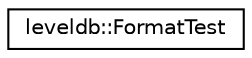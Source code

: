digraph "Graphical Class Hierarchy"
{
  edge [fontname="Helvetica",fontsize="10",labelfontname="Helvetica",labelfontsize="10"];
  node [fontname="Helvetica",fontsize="10",shape=record];
  rankdir="LR";
  Node1 [label="leveldb::FormatTest",height=0.2,width=0.4,color="black", fillcolor="white", style="filled",URL="$classleveldb_1_1_format_test.html"];
}
